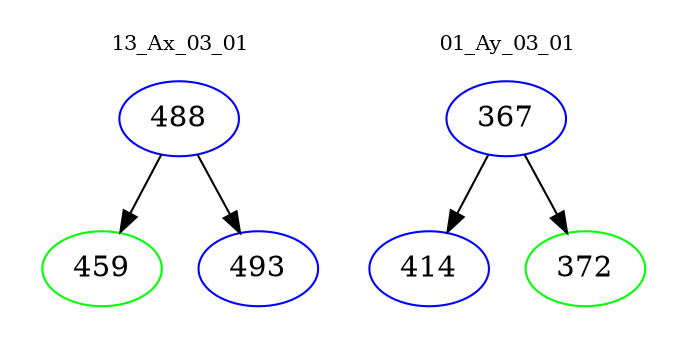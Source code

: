 digraph{
subgraph cluster_0 {
color = white
label = "13_Ax_03_01";
fontsize=10;
T0_488 [label="488", color="blue"]
T0_488 -> T0_459 [color="black"]
T0_459 [label="459", color="green"]
T0_488 -> T0_493 [color="black"]
T0_493 [label="493", color="blue"]
}
subgraph cluster_1 {
color = white
label = "01_Ay_03_01";
fontsize=10;
T1_367 [label="367", color="blue"]
T1_367 -> T1_414 [color="black"]
T1_414 [label="414", color="blue"]
T1_367 -> T1_372 [color="black"]
T1_372 [label="372", color="green"]
}
}
